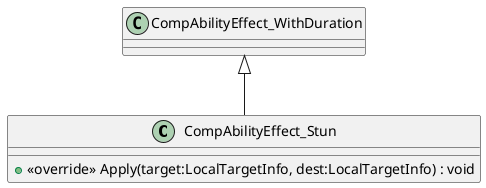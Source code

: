 @startuml
class CompAbilityEffect_Stun {
    + <<override>> Apply(target:LocalTargetInfo, dest:LocalTargetInfo) : void
}
CompAbilityEffect_WithDuration <|-- CompAbilityEffect_Stun
@enduml
